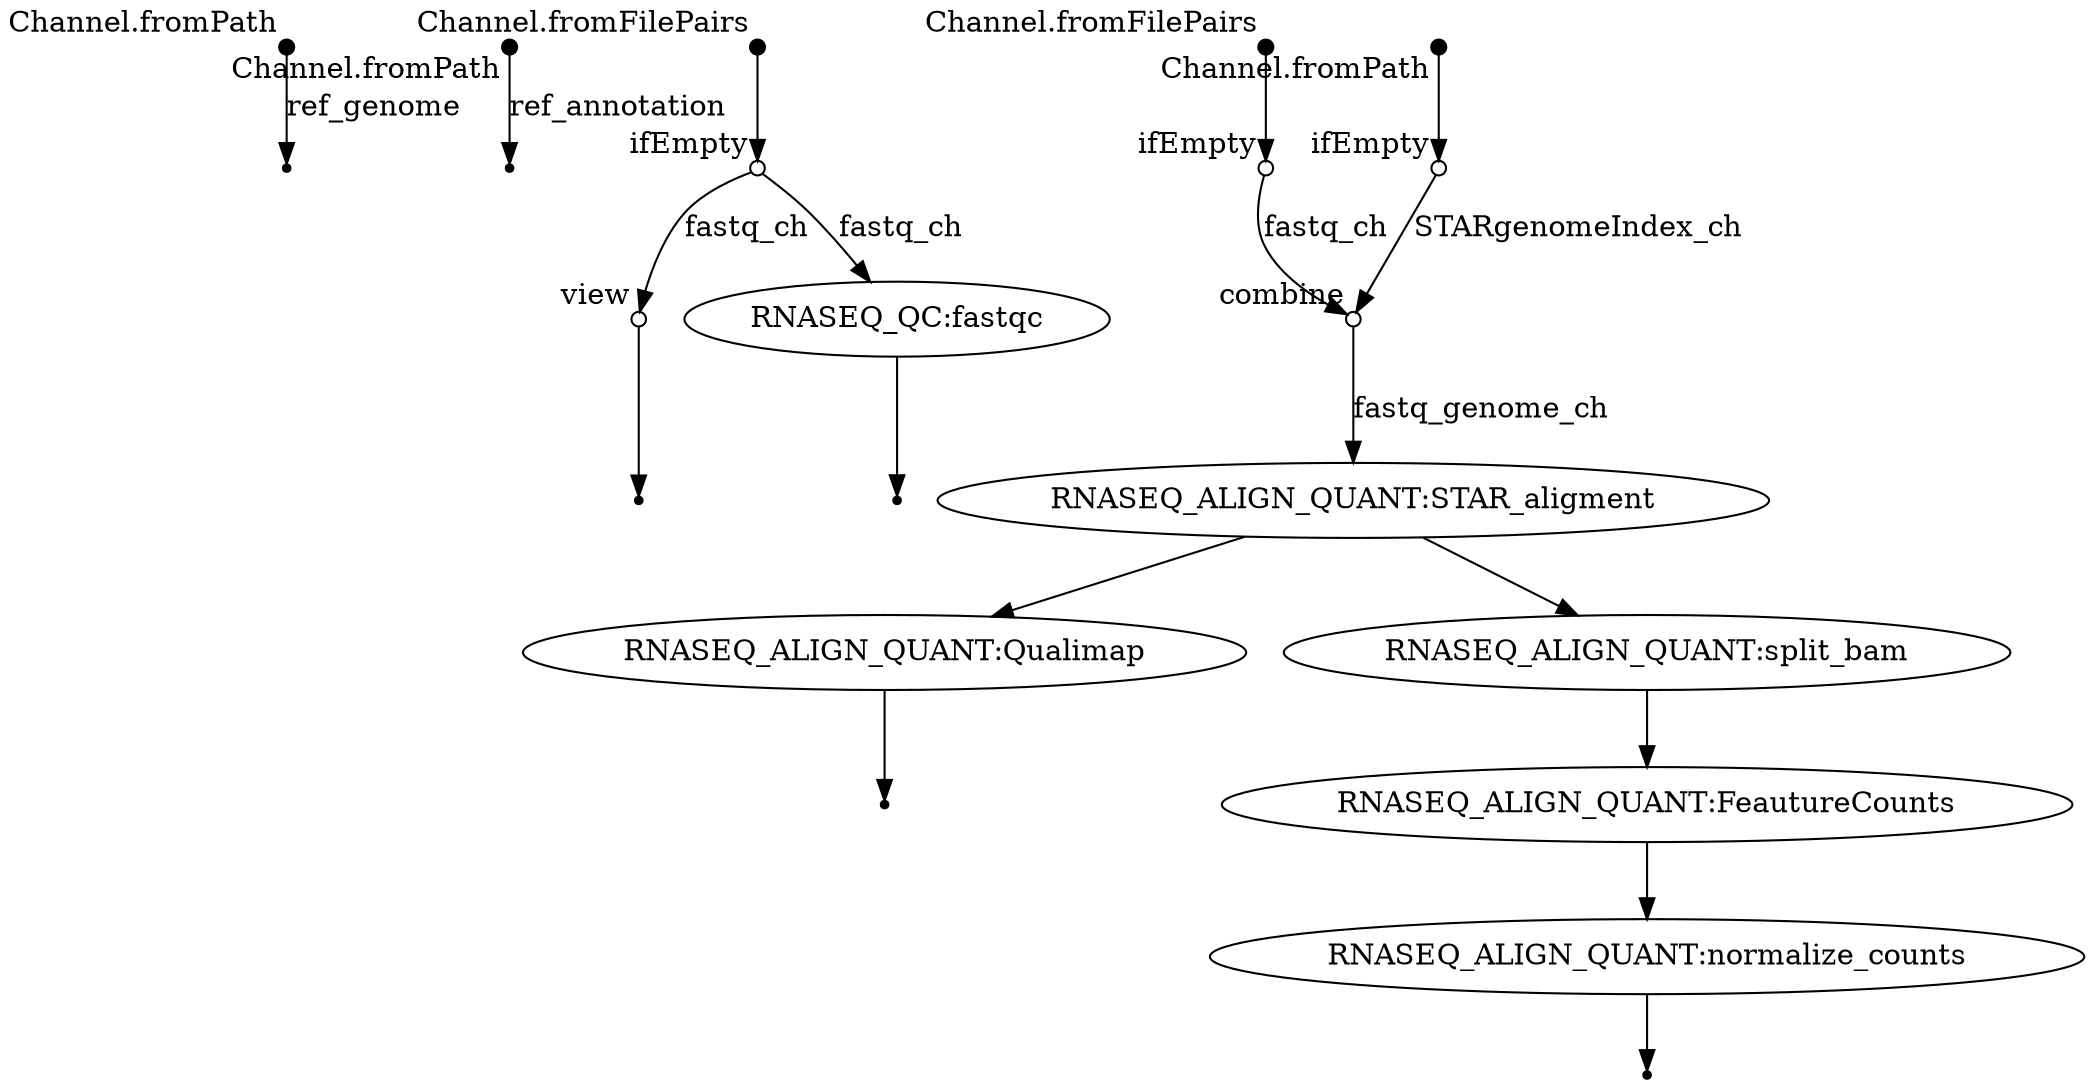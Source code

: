 digraph "flowchart" {
p0 [shape=point,label="",fixedsize=true,width=0.1,xlabel="Channel.fromPath"];
p1 [shape=point];
p0 -> p1 [label="ref_genome"];

p2 [shape=point,label="",fixedsize=true,width=0.1,xlabel="Channel.fromPath"];
p3 [shape=point];
p2 -> p3 [label="ref_annotation"];

p4 [shape=point,label="",fixedsize=true,width=0.1,xlabel="Channel.fromFilePairs"];
p5 [shape=circle,label="",fixedsize=true,width=0.1,xlabel="ifEmpty"];
p4 -> p5;

p5 [shape=circle,label="",fixedsize=true,width=0.1,xlabel="ifEmpty"];
p6 [shape=circle,label="",fixedsize=true,width=0.1,xlabel="view"];
p5 -> p6 [label="fastq_ch"];

p6 [shape=circle,label="",fixedsize=true,width=0.1,xlabel="view"];
p7 [shape=point];
p6 -> p7;

p5 [shape=circle,label="",fixedsize=true,width=0.1,xlabel="ifEmpty"];
p8 [label="RNASEQ_QC:fastqc"];
p5 -> p8 [label="fastq_ch"];

p8 [label="RNASEQ_QC:fastqc"];
p9 [shape=point];
p8 -> p9;

p10 [shape=point,label="",fixedsize=true,width=0.1,xlabel="Channel.fromFilePairs"];
p11 [shape=circle,label="",fixedsize=true,width=0.1,xlabel="ifEmpty"];
p10 -> p11;

p11 [shape=circle,label="",fixedsize=true,width=0.1,xlabel="ifEmpty"];
p14 [shape=circle,label="",fixedsize=true,width=0.1,xlabel="combine"];
p11 -> p14 [label="fastq_ch"];

p12 [shape=point,label="",fixedsize=true,width=0.1,xlabel="Channel.fromPath"];
p13 [shape=circle,label="",fixedsize=true,width=0.1,xlabel="ifEmpty"];
p12 -> p13;

p13 [shape=circle,label="",fixedsize=true,width=0.1,xlabel="ifEmpty"];
p14 [shape=circle,label="",fixedsize=true,width=0.1,xlabel="combine"];
p13 -> p14 [label="STARgenomeIndex_ch"];

p14 [shape=circle,label="",fixedsize=true,width=0.1,xlabel="combine"];
p15 [label="RNASEQ_ALIGN_QUANT:STAR_aligment"];
p14 -> p15 [label="fastq_genome_ch"];

p15 [label="RNASEQ_ALIGN_QUANT:STAR_aligment"];
p16 [label="RNASEQ_ALIGN_QUANT:Qualimap"];
p15 -> p16;

p16 [label="RNASEQ_ALIGN_QUANT:Qualimap"];
p17 [shape=point];
p16 -> p17;

p15 [label="RNASEQ_ALIGN_QUANT:STAR_aligment"];
p18 [label="RNASEQ_ALIGN_QUANT:split_bam"];
p15 -> p18;

p18 [label="RNASEQ_ALIGN_QUANT:split_bam"];
p19 [label="RNASEQ_ALIGN_QUANT:FeautureCounts"];
p18 -> p19;

p19 [label="RNASEQ_ALIGN_QUANT:FeautureCounts"];
p20 [label="RNASEQ_ALIGN_QUANT:normalize_counts"];
p19 -> p20;

p20 [label="RNASEQ_ALIGN_QUANT:normalize_counts"];
p21 [shape=point];
p20 -> p21;

}
